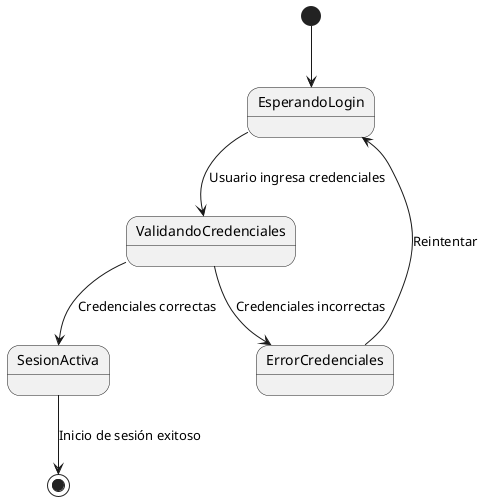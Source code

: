@startuml Iniciar sesión uc2

[*] --> EsperandoLogin
EsperandoLogin --> ValidandoCredenciales : Usuario ingresa credenciales
ValidandoCredenciales --> SesionActiva : Credenciales correctas
ValidandoCredenciales --> ErrorCredenciales : Credenciales incorrectas
ErrorCredenciales --> EsperandoLogin : Reintentar
SesionActiva --> [*] : Inicio de sesión exitoso
@enduml
